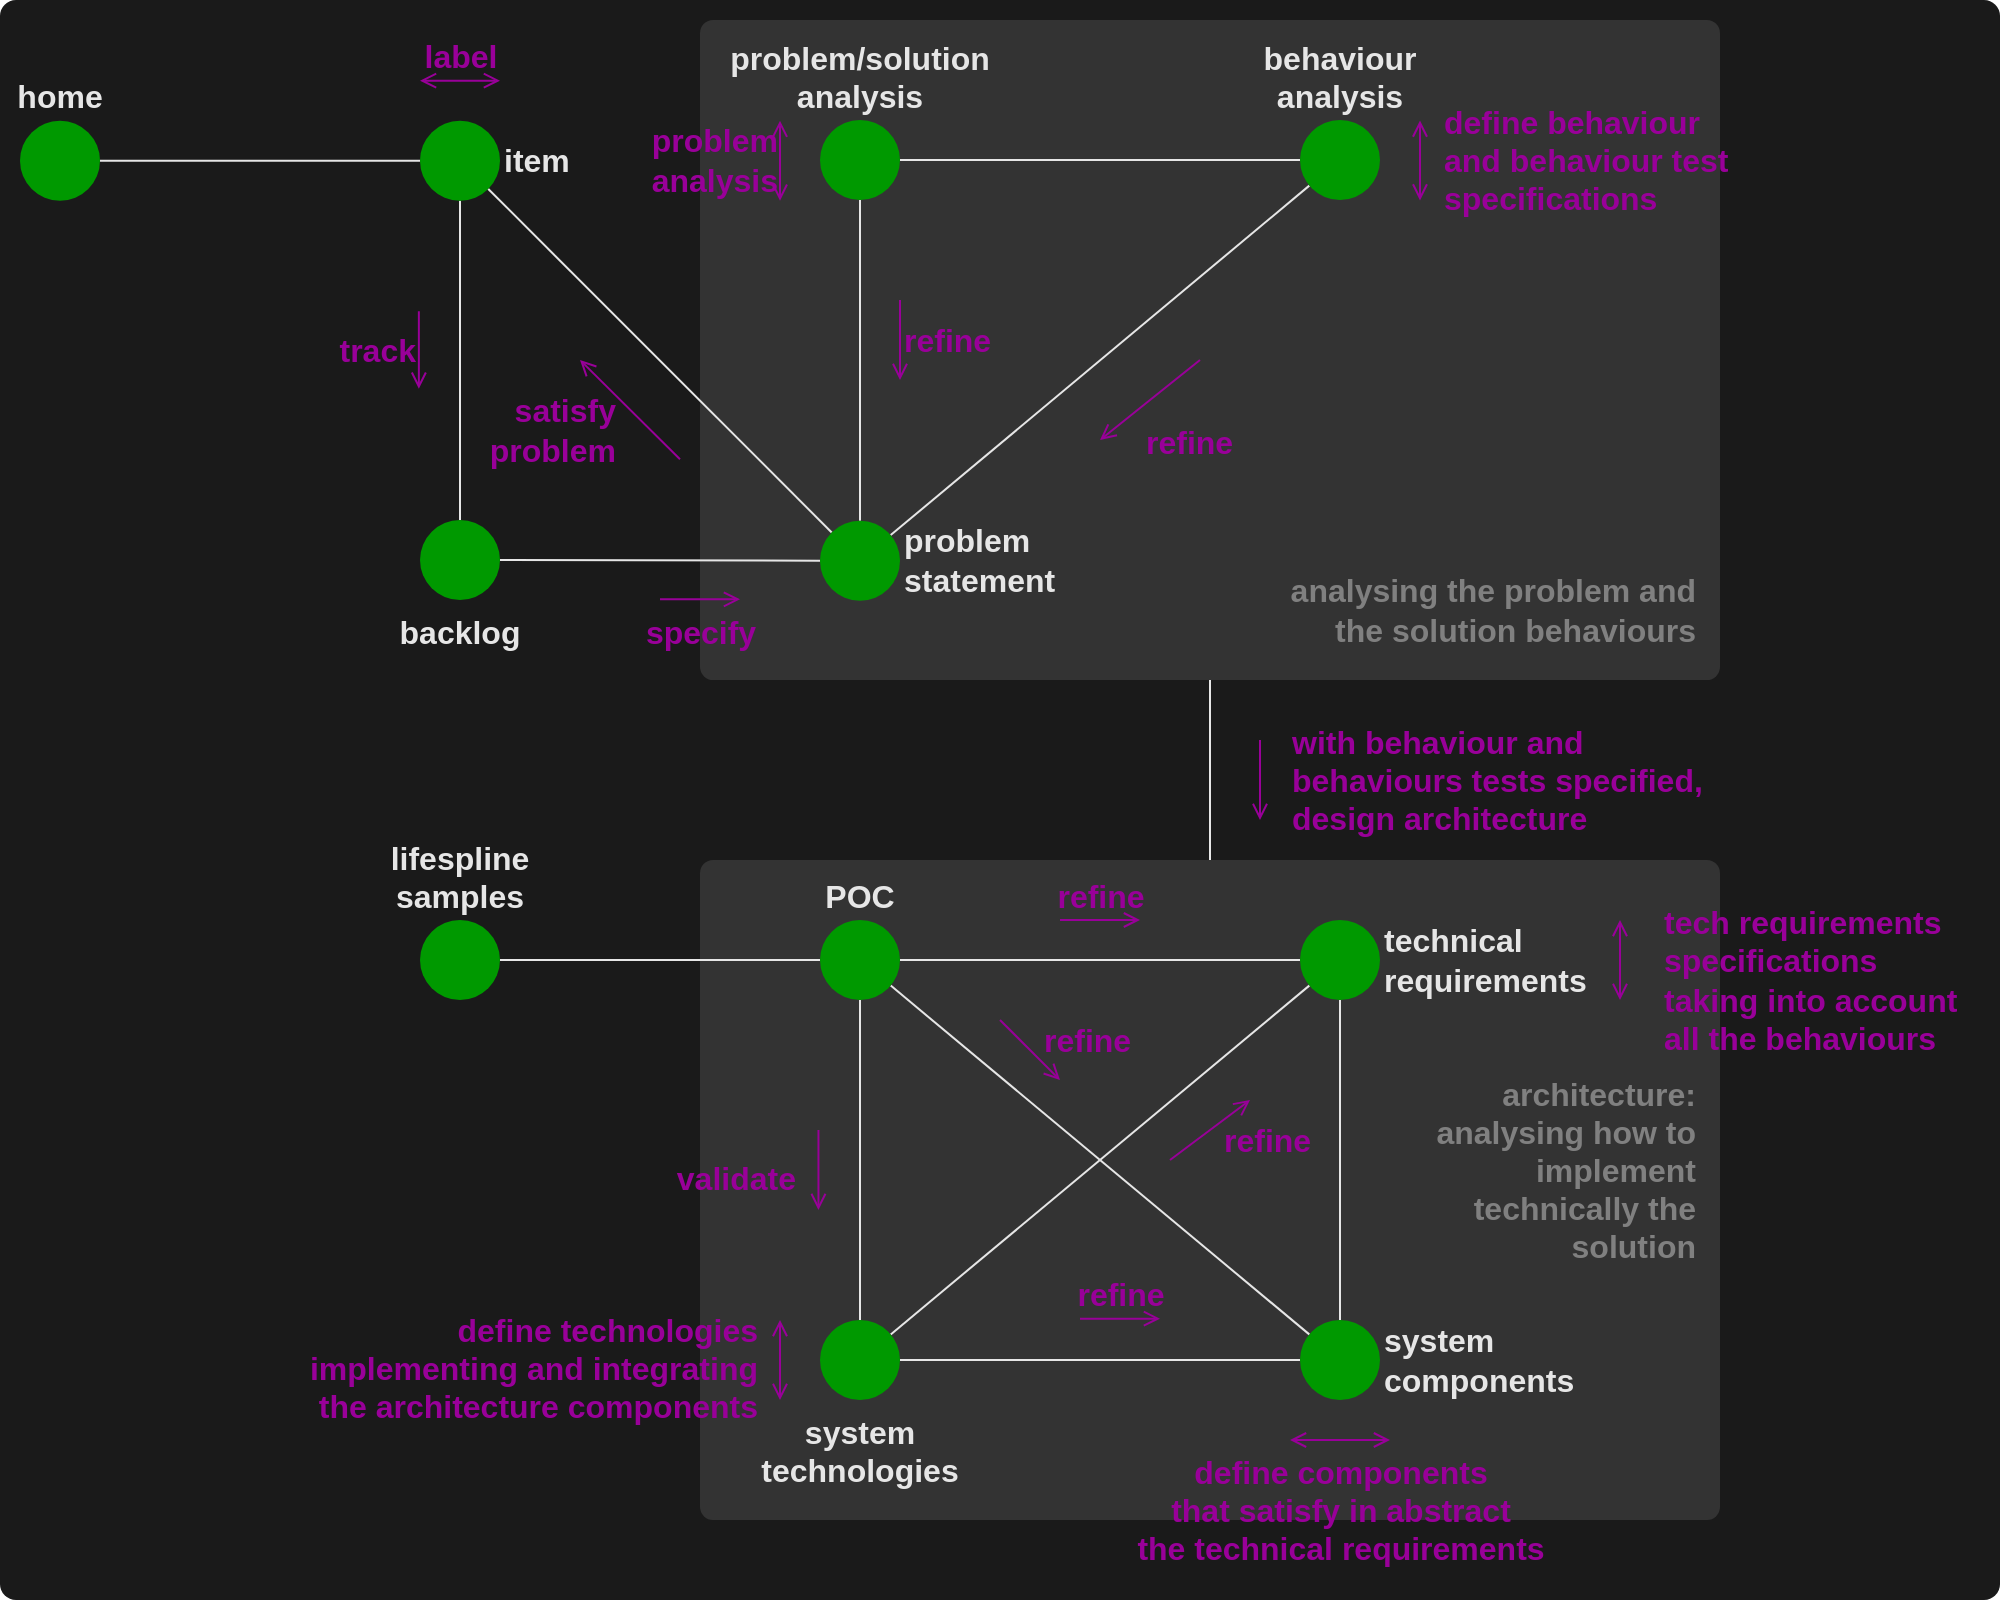 <mxfile>
    <diagram id="lGy_aRZlCkoorKvYk23n" name="full development flow">
        <mxGraphModel dx="4256" dy="5410" grid="1" gridSize="10" guides="1" tooltips="1" connect="1" arrows="1" fold="1" page="1" pageScale="1" pageWidth="3300" pageHeight="4681" math="0" shadow="0">
            <root>
                <mxCell id="0"/>
                <mxCell id="1" parent="0"/>
                <mxCell id="36" value="" style="rounded=1;whiteSpace=wrap;html=1;fontColor=#FFFF00;fillColor=#1A1A1A;strokeColor=none;arcSize=1;fontSize=16;fontStyle=1" parent="1" vertex="1">
                    <mxGeometry x="-130" y="-100" width="1000" height="800" as="geometry"/>
                </mxCell>
                <mxCell id="44" value="" style="rounded=1;whiteSpace=wrap;html=1;fontColor=#FFFF00;fillColor=#333333;strokeColor=none;arcSize=2;fontSize=16;fontStyle=1" parent="1" vertex="1">
                    <mxGeometry x="220" y="330" width="510" height="330" as="geometry"/>
                </mxCell>
                <mxCell id="20" value="" style="rounded=1;whiteSpace=wrap;html=1;fontColor=#FFFF00;fillColor=#333333;strokeColor=none;arcSize=2;fontSize=16;fontStyle=1" parent="1" vertex="1">
                    <mxGeometry x="220" y="-90" width="510" height="330" as="geometry"/>
                </mxCell>
                <mxCell id="8" style="edgeStyle=none;html=1;endArrow=none;endFill=0;fontStyle=1;fontSize=16;strokeColor=#E6E6E6;" parent="1" source="2" target="4" edge="1">
                    <mxGeometry relative="1" as="geometry"/>
                </mxCell>
                <mxCell id="2" value="&lt;span style=&quot;font-size: 16px;&quot;&gt;home&lt;/span&gt;" style="ellipse;whiteSpace=wrap;html=1;aspect=fixed;strokeColor=none;fillColor=#009900;verticalAlign=bottom;labelPosition=center;verticalLabelPosition=top;align=center;fontSize=16;fontStyle=1;fontColor=#E6E6E6;" parent="1" vertex="1">
                    <mxGeometry x="-120" y="-39.66" width="40" height="40" as="geometry"/>
                </mxCell>
                <mxCell id="9" style="edgeStyle=none;html=1;endArrow=none;endFill=0;fontStyle=1;fontSize=16;strokeColor=#E6E6E6;" parent="1" source="4" target="29" edge="1">
                    <mxGeometry relative="1" as="geometry"/>
                </mxCell>
                <mxCell id="4" value="&lt;span style=&quot;font-size: 16px;&quot;&gt;item&lt;/span&gt;" style="ellipse;whiteSpace=wrap;html=1;aspect=fixed;strokeColor=none;fillColor=#009900;verticalAlign=middle;labelPosition=right;verticalLabelPosition=middle;align=left;fontSize=16;fontStyle=1;fontColor=#E6E6E6;" parent="1" vertex="1">
                    <mxGeometry x="80" y="-39.66" width="40" height="40" as="geometry"/>
                </mxCell>
                <mxCell id="10" style="edgeStyle=none;html=1;endArrow=none;endFill=0;fontStyle=1;fontSize=16;strokeColor=#E6E6E6;" parent="1" source="5" target="6" edge="1">
                    <mxGeometry relative="1" as="geometry"/>
                </mxCell>
                <mxCell id="15" style="edgeStyle=none;html=1;endArrow=none;endFill=0;fontStyle=1;fontSize=16;strokeColor=#E6E6E6;entryX=0.5;entryY=0;entryDx=0;entryDy=0;" parent="1" source="20" target="44" edge="1">
                    <mxGeometry relative="1" as="geometry"/>
                </mxCell>
                <mxCell id="34" style="edgeStyle=none;html=1;startArrow=none;startFill=0;endArrow=none;endFill=0;fontSize=16;fontStyle=1;strokeColor=#E6E6E6;" parent="1" source="5" target="4" edge="1">
                    <mxGeometry relative="1" as="geometry"/>
                </mxCell>
                <mxCell id="5" value="&lt;span style=&quot;font-size: 16px;&quot;&gt;problem&lt;br style=&quot;font-size: 16px;&quot;&gt;statement&lt;br style=&quot;font-size: 16px;&quot;&gt;&lt;/span&gt;" style="ellipse;whiteSpace=wrap;html=1;aspect=fixed;strokeColor=none;fillColor=#009900;verticalAlign=middle;labelPosition=right;verticalLabelPosition=middle;align=left;fontSize=16;fontStyle=1;fontColor=#E6E6E6;" parent="1" vertex="1">
                    <mxGeometry x="280" y="160.35" width="40" height="40" as="geometry"/>
                </mxCell>
                <mxCell id="11" style="edgeStyle=none;html=1;endArrow=none;endFill=0;fontStyle=1;fontSize=16;strokeColor=#E6E6E6;" parent="1" source="6" target="7" edge="1">
                    <mxGeometry relative="1" as="geometry"/>
                </mxCell>
                <mxCell id="6" value="&lt;span style=&quot;font-size: 16px;&quot;&gt;problem/solution&lt;br style=&quot;font-size: 16px;&quot;&gt;analysis&lt;br style=&quot;font-size: 16px;&quot;&gt;&lt;/span&gt;" style="ellipse;whiteSpace=wrap;html=1;aspect=fixed;strokeColor=none;fillColor=#009900;verticalAlign=bottom;labelPosition=center;verticalLabelPosition=top;align=center;fontSize=16;fontStyle=1;fontColor=#E6E6E6;" parent="1" vertex="1">
                    <mxGeometry x="280" y="-40" width="40" height="40" as="geometry"/>
                </mxCell>
                <mxCell id="12" style="edgeStyle=none;html=1;endArrow=none;endFill=0;fontStyle=1;fontSize=16;strokeColor=#E6E6E6;" parent="1" source="7" target="5" edge="1">
                    <mxGeometry relative="1" as="geometry"/>
                </mxCell>
                <mxCell id="7" value="&lt;span style=&quot;font-size: 16px;&quot;&gt;behaviour&lt;br style=&quot;font-size: 16px;&quot;&gt;analysis&lt;br style=&quot;font-size: 16px;&quot;&gt;&lt;/span&gt;" style="ellipse;whiteSpace=wrap;html=1;aspect=fixed;strokeColor=none;fillColor=#009900;verticalAlign=bottom;labelPosition=center;verticalLabelPosition=top;align=center;fontSize=16;fontStyle=1;fontColor=#E6E6E6;" parent="1" vertex="1">
                    <mxGeometry x="520" y="-40" width="40" height="40" as="geometry"/>
                </mxCell>
                <mxCell id="39" style="edgeStyle=none;html=1;endArrow=none;endFill=0;strokeColor=#E6E6E6;" parent="1" source="13" target="38" edge="1">
                    <mxGeometry relative="1" as="geometry"/>
                </mxCell>
                <mxCell id="13" value="&lt;span style=&quot;font-size: 16px&quot;&gt;technical requirements&lt;br style=&quot;font-size: 16px&quot;&gt;&lt;/span&gt;" style="ellipse;whiteSpace=wrap;html=1;aspect=fixed;strokeColor=none;fillColor=#009900;verticalAlign=middle;labelPosition=right;verticalLabelPosition=middle;align=left;fontSize=16;fontStyle=1;fontColor=#E6E6E6;" parent="1" vertex="1">
                    <mxGeometry x="520" y="360" width="40" height="40" as="geometry"/>
                </mxCell>
                <mxCell id="18" value="label" style="endArrow=open;html=1;endFill=0;verticalAlign=bottom;labelBackgroundColor=none;fontColor=#990099;strokeColor=#990099;startArrow=open;startFill=0;fontStyle=1;labelPosition=center;verticalLabelPosition=top;align=center;fontSize=16;" parent="1" edge="1">
                    <mxGeometry width="50" height="50" relative="1" as="geometry">
                        <mxPoint x="80" y="-59.66" as="sourcePoint"/>
                        <mxPoint x="120" y="-59.66" as="targetPoint"/>
                    </mxGeometry>
                </mxCell>
                <mxCell id="19" value="track" style="endArrow=open;html=1;endFill=0;verticalAlign=middle;labelBackgroundColor=none;fontColor=#990099;strokeColor=#990099;fontStyle=1;labelPosition=left;verticalLabelPosition=middle;align=right;fontSize=16;" parent="1" edge="1">
                    <mxGeometry width="50" height="50" relative="1" as="geometry">
                        <mxPoint x="79.43" y="55.63" as="sourcePoint"/>
                        <mxPoint x="79.43" y="94.37" as="targetPoint"/>
                    </mxGeometry>
                </mxCell>
                <mxCell id="22" value="analysing the problem and the solution behaviours" style="text;html=1;strokeColor=none;fillColor=none;align=right;verticalAlign=middle;whiteSpace=wrap;rounded=0;dashed=1;fontColor=#808080;rotation=0;fontSize=16;fontStyle=1" parent="1" vertex="1">
                    <mxGeometry x="510" y="180" width="210" height="50" as="geometry"/>
                </mxCell>
                <mxCell id="23" value="specify" style="endArrow=open;html=1;endFill=0;verticalAlign=top;labelBackgroundColor=none;fontColor=#990099;strokeColor=#990099;startArrow=none;startFill=0;labelPosition=center;verticalLabelPosition=bottom;align=center;fontStyle=1;fontSize=16;" parent="1" edge="1">
                    <mxGeometry width="50" height="50" relative="1" as="geometry">
                        <mxPoint x="200" y="199.66" as="sourcePoint"/>
                        <mxPoint x="240" y="199.66" as="targetPoint"/>
                    </mxGeometry>
                </mxCell>
                <mxCell id="24" value="problem&lt;br style=&quot;font-size: 16px;&quot;&gt;analysis" style="endArrow=open;html=1;endFill=0;verticalAlign=middle;labelBackgroundColor=none;fontColor=#990099;strokeColor=#990099;labelPosition=left;verticalLabelPosition=middle;align=right;fontStyle=1;fontSize=16;startArrow=open;startFill=0;" parent="1" edge="1">
                    <mxGeometry width="50" height="50" relative="1" as="geometry">
                        <mxPoint x="260" y="0.34" as="sourcePoint"/>
                        <mxPoint x="260" y="-39.66" as="targetPoint"/>
                    </mxGeometry>
                </mxCell>
                <mxCell id="25" value="define behaviour&lt;br style=&quot;font-size: 16px;&quot;&gt;and behaviour test&lt;br style=&quot;font-size: 16px;&quot;&gt;specifications" style="endArrow=open;html=1;endFill=0;verticalAlign=middle;labelBackgroundColor=none;fontColor=#990099;strokeColor=#990099;fontStyle=1;labelPosition=right;verticalLabelPosition=middle;align=left;startArrow=open;startFill=0;fontSize=16;" parent="1" edge="1">
                    <mxGeometry y="10" width="50" height="50" relative="1" as="geometry">
                        <mxPoint x="580" y="-39.72" as="sourcePoint"/>
                        <mxPoint x="580" y="0.28" as="targetPoint"/>
                        <mxPoint as="offset"/>
                    </mxGeometry>
                </mxCell>
                <mxCell id="26" value="refine" style="endArrow=none;html=1;endFill=0;verticalAlign=middle;labelBackgroundColor=none;fontColor=#990099;strokeColor=#990099;labelPosition=right;verticalLabelPosition=middle;align=left;startArrow=open;startFill=0;fontStyle=1;fontSize=16;" parent="1" edge="1">
                    <mxGeometry width="50" height="50" relative="1" as="geometry">
                        <mxPoint x="320" y="90" as="sourcePoint"/>
                        <mxPoint x="320" y="50" as="targetPoint"/>
                    </mxGeometry>
                </mxCell>
                <mxCell id="27" value="refine" style="endArrow=none;html=1;endFill=0;verticalAlign=middle;labelBackgroundColor=none;fontColor=#990099;strokeColor=#990099;labelPosition=right;verticalLabelPosition=middle;align=left;startArrow=open;startFill=0;fontStyle=1;fontSize=16;" parent="1" edge="1">
                    <mxGeometry x="-0.5" y="-14" width="50" height="50" relative="1" as="geometry">
                        <mxPoint x="420" y="120" as="sourcePoint"/>
                        <mxPoint x="470" y="80" as="targetPoint"/>
                        <mxPoint as="offset"/>
                    </mxGeometry>
                </mxCell>
                <mxCell id="28" value="with behaviour and&lt;br&gt;behaviours&amp;nbsp;tests specified,&lt;br&gt;design&amp;nbsp;architecture" style="endArrow=none;html=1;endFill=0;verticalAlign=middle;labelBackgroundColor=none;fontColor=#990099;strokeColor=#990099;labelPosition=right;verticalLabelPosition=middle;align=left;startArrow=open;startFill=0;fontStyle=1;fontSize=16;" parent="1" edge="1">
                    <mxGeometry y="-14" width="50" height="50" relative="1" as="geometry">
                        <mxPoint x="500" y="310" as="sourcePoint"/>
                        <mxPoint x="500" y="270" as="targetPoint"/>
                        <mxPoint as="offset"/>
                    </mxGeometry>
                </mxCell>
                <mxCell id="30" style="edgeStyle=none;html=1;endArrow=none;endFill=0;fontSize=16;fontStyle=1;strokeColor=#E6E6E6;" parent="1" source="29" target="5" edge="1">
                    <mxGeometry relative="1" as="geometry"/>
                </mxCell>
                <mxCell id="29" value="&lt;span style=&quot;font-size: 16px;&quot;&gt;backlog&lt;/span&gt;" style="ellipse;whiteSpace=wrap;html=1;aspect=fixed;strokeColor=none;fillColor=#009900;verticalAlign=top;labelPosition=center;verticalLabelPosition=bottom;align=center;fontSize=16;fontStyle=1;fontColor=#E6E6E6;" parent="1" vertex="1">
                    <mxGeometry x="80" y="160" width="40" height="40" as="geometry"/>
                </mxCell>
                <mxCell id="35" value="satisfy&lt;br style=&quot;font-size: 16px;&quot;&gt;problem" style="endArrow=none;html=1;endFill=0;verticalAlign=middle;labelBackgroundColor=none;fontColor=#990099;strokeColor=#990099;labelPosition=left;verticalLabelPosition=middle;align=right;startArrow=open;startFill=0;fontStyle=1;fontSize=16;" parent="1" edge="1">
                    <mxGeometry x="0.077" y="-11" width="50" height="50" relative="1" as="geometry">
                        <mxPoint x="160" y="80" as="sourcePoint"/>
                        <mxPoint x="210" y="129.66" as="targetPoint"/>
                        <mxPoint as="offset"/>
                    </mxGeometry>
                </mxCell>
                <mxCell id="37" value="tech requirements&lt;br&gt;specifications&lt;br&gt;taking into account&lt;br&gt;all the behaviours" style="endArrow=open;html=1;endFill=0;verticalAlign=middle;labelBackgroundColor=none;fontColor=#990099;strokeColor=#990099;fontStyle=1;labelPosition=right;verticalLabelPosition=middle;align=left;startArrow=open;startFill=0;fontSize=16;" parent="1" edge="1">
                    <mxGeometry x="0.5" y="20" width="50" height="50" relative="1" as="geometry">
                        <mxPoint x="680" y="360.0" as="sourcePoint"/>
                        <mxPoint x="680" y="400.0" as="targetPoint"/>
                        <mxPoint as="offset"/>
                    </mxGeometry>
                </mxCell>
                <mxCell id="42" style="edgeStyle=none;html=1;endArrow=none;endFill=0;strokeColor=#E6E6E6;" parent="1" source="38" target="41" edge="1">
                    <mxGeometry relative="1" as="geometry"/>
                </mxCell>
                <mxCell id="38" value="&lt;span style=&quot;font-size: 16px&quot;&gt;system components&lt;br style=&quot;font-size: 16px&quot;&gt;&lt;/span&gt;" style="ellipse;whiteSpace=wrap;html=1;aspect=fixed;strokeColor=none;fillColor=#009900;verticalAlign=middle;labelPosition=right;verticalLabelPosition=middle;align=left;fontSize=16;fontStyle=1;fontColor=#E6E6E6;" parent="1" vertex="1">
                    <mxGeometry x="520" y="560" width="40" height="40" as="geometry"/>
                </mxCell>
                <mxCell id="40" value="define components&lt;br&gt;that satisfy in abstract &lt;br&gt;the technical&amp;nbsp;requirements" style="endArrow=open;html=1;endFill=0;verticalAlign=top;labelBackgroundColor=none;fontColor=#990099;strokeColor=#990099;fontStyle=1;labelPosition=left;verticalLabelPosition=middle;align=center;startArrow=open;startFill=0;fontSize=16;" parent="1" edge="1">
                    <mxGeometry width="50" height="50" relative="1" as="geometry">
                        <mxPoint x="565" y="620.0" as="sourcePoint"/>
                        <mxPoint x="515" y="620" as="targetPoint"/>
                        <mxPoint as="offset"/>
                    </mxGeometry>
                </mxCell>
                <mxCell id="47" style="edgeStyle=none;html=1;endArrow=none;endFill=0;strokeColor=#E6E6E6;" parent="1" source="41" target="13" edge="1">
                    <mxGeometry relative="1" as="geometry"/>
                </mxCell>
                <mxCell id="50" style="edgeStyle=none;html=1;endArrow=none;endFill=0;strokeColor=#E6E6E6;" parent="1" source="41" target="49" edge="1">
                    <mxGeometry relative="1" as="geometry"/>
                </mxCell>
                <mxCell id="41" value="&lt;span style=&quot;font-size: 16px&quot;&gt;system technologies&lt;br style=&quot;font-size: 16px&quot;&gt;&lt;/span&gt;" style="ellipse;whiteSpace=wrap;html=1;aspect=fixed;strokeColor=none;fillColor=#009900;verticalAlign=top;labelPosition=center;verticalLabelPosition=bottom;align=center;fontSize=16;fontStyle=1;fontColor=#E6E6E6;" parent="1" vertex="1">
                    <mxGeometry x="280" y="560" width="40" height="40" as="geometry"/>
                </mxCell>
                <mxCell id="43" value="define technologies&lt;br&gt;implementing and integrating&lt;br&gt;the architecture components" style="endArrow=open;html=1;endFill=0;verticalAlign=middle;labelBackgroundColor=none;fontColor=#990099;strokeColor=#990099;fontStyle=1;labelPosition=left;verticalLabelPosition=middle;align=right;startArrow=open;startFill=0;fontSize=16;" parent="1" edge="1">
                    <mxGeometry x="-0.21" y="10" width="50" height="50" relative="1" as="geometry">
                        <mxPoint x="260" y="600.0" as="sourcePoint"/>
                        <mxPoint x="260" y="560" as="targetPoint"/>
                        <mxPoint as="offset"/>
                    </mxGeometry>
                </mxCell>
                <mxCell id="45" value="architecture:&lt;br&gt;analysing how to implement technically the solution" style="text;html=1;strokeColor=none;fillColor=none;align=right;verticalAlign=middle;whiteSpace=wrap;rounded=0;dashed=1;fontColor=#808080;rotation=0;fontSize=16;fontStyle=1" parent="1" vertex="1">
                    <mxGeometry x="560" y="430" width="160" height="110" as="geometry"/>
                </mxCell>
                <mxCell id="46" value="refine" style="endArrow=open;html=1;endFill=0;verticalAlign=bottom;labelBackgroundColor=none;fontColor=#990099;strokeColor=#990099;startArrow=none;startFill=0;labelPosition=center;verticalLabelPosition=top;align=center;fontStyle=1;fontSize=16;" parent="1" edge="1">
                    <mxGeometry width="50" height="50" relative="1" as="geometry">
                        <mxPoint x="410" y="559.35" as="sourcePoint"/>
                        <mxPoint x="450" y="559.35" as="targetPoint"/>
                    </mxGeometry>
                </mxCell>
                <mxCell id="48" value="refine" style="endArrow=open;html=1;endFill=0;verticalAlign=middle;labelBackgroundColor=none;fontColor=#990099;strokeColor=#990099;startArrow=none;startFill=0;labelPosition=center;verticalLabelPosition=top;align=left;fontStyle=1;fontSize=16;" parent="1" edge="1">
                    <mxGeometry x="0.04" y="-7" width="50" height="50" relative="1" as="geometry">
                        <mxPoint x="455" y="480" as="sourcePoint"/>
                        <mxPoint x="495" y="450.0" as="targetPoint"/>
                        <mxPoint as="offset"/>
                    </mxGeometry>
                </mxCell>
                <mxCell id="52" style="edgeStyle=none;html=1;startArrow=none;startFill=0;endArrow=none;endFill=0;strokeColor=#E6E6E6;" parent="1" source="49" target="13" edge="1">
                    <mxGeometry relative="1" as="geometry"/>
                </mxCell>
                <mxCell id="54" style="edgeStyle=none;html=1;startArrow=none;startFill=0;endArrow=none;endFill=0;strokeColor=#E6E6E6;" parent="1" source="49" target="38" edge="1">
                    <mxGeometry relative="1" as="geometry"/>
                </mxCell>
                <mxCell id="57" style="edgeStyle=none;html=1;endArrow=none;endFill=0;strokeColor=#E6E6E6;" edge="1" parent="1" source="49" target="56">
                    <mxGeometry relative="1" as="geometry"/>
                </mxCell>
                <mxCell id="49" value="&lt;span style=&quot;font-size: 16px&quot;&gt;POC&lt;br style=&quot;font-size: 16px&quot;&gt;&lt;/span&gt;" style="ellipse;whiteSpace=wrap;html=1;aspect=fixed;strokeColor=none;fillColor=#009900;verticalAlign=bottom;labelPosition=center;verticalLabelPosition=top;align=center;fontSize=16;fontStyle=1;fontColor=#E6E6E6;" parent="1" vertex="1">
                    <mxGeometry x="280" y="360" width="40" height="40" as="geometry"/>
                </mxCell>
                <mxCell id="51" value="validate" style="endArrow=none;html=1;endFill=0;verticalAlign=middle;labelBackgroundColor=none;fontColor=#990099;strokeColor=#990099;fontStyle=1;labelPosition=left;verticalLabelPosition=middle;align=right;startArrow=open;startFill=0;fontSize=16;" parent="1" edge="1">
                    <mxGeometry x="-0.21" y="10" width="50" height="50" relative="1" as="geometry">
                        <mxPoint x="279.23" y="505.0" as="sourcePoint"/>
                        <mxPoint x="279.23" y="465" as="targetPoint"/>
                        <mxPoint as="offset"/>
                    </mxGeometry>
                </mxCell>
                <mxCell id="53" value="refine" style="endArrow=open;html=1;endFill=0;verticalAlign=bottom;labelBackgroundColor=none;fontColor=#990099;strokeColor=#990099;startArrow=none;startFill=0;labelPosition=center;verticalLabelPosition=top;align=center;fontStyle=1;fontSize=16;" parent="1" edge="1">
                    <mxGeometry width="50" height="50" relative="1" as="geometry">
                        <mxPoint x="400" y="360.0" as="sourcePoint"/>
                        <mxPoint x="440" y="360.0" as="targetPoint"/>
                    </mxGeometry>
                </mxCell>
                <mxCell id="55" value="refine" style="endArrow=open;html=1;endFill=0;verticalAlign=middle;labelBackgroundColor=none;fontColor=#990099;strokeColor=#990099;startArrow=none;startFill=0;labelPosition=center;verticalLabelPosition=top;align=left;fontStyle=1;fontSize=16;" parent="1" edge="1">
                    <mxGeometry y="7" width="50" height="50" relative="1" as="geometry">
                        <mxPoint x="370" y="410" as="sourcePoint"/>
                        <mxPoint x="400" y="440.0" as="targetPoint"/>
                        <mxPoint as="offset"/>
                    </mxGeometry>
                </mxCell>
                <mxCell id="56" value="&lt;span style=&quot;font-size: 16px&quot;&gt;lifespline&lt;br&gt;samples&lt;br style=&quot;font-size: 16px&quot;&gt;&lt;/span&gt;" style="ellipse;whiteSpace=wrap;html=1;aspect=fixed;strokeColor=none;fillColor=#009900;verticalAlign=bottom;labelPosition=center;verticalLabelPosition=top;align=center;fontSize=16;fontStyle=1;fontColor=#E6E6E6;" vertex="1" parent="1">
                    <mxGeometry x="80" y="360" width="40" height="40" as="geometry"/>
                </mxCell>
            </root>
        </mxGraphModel>
    </diagram>
</mxfile>